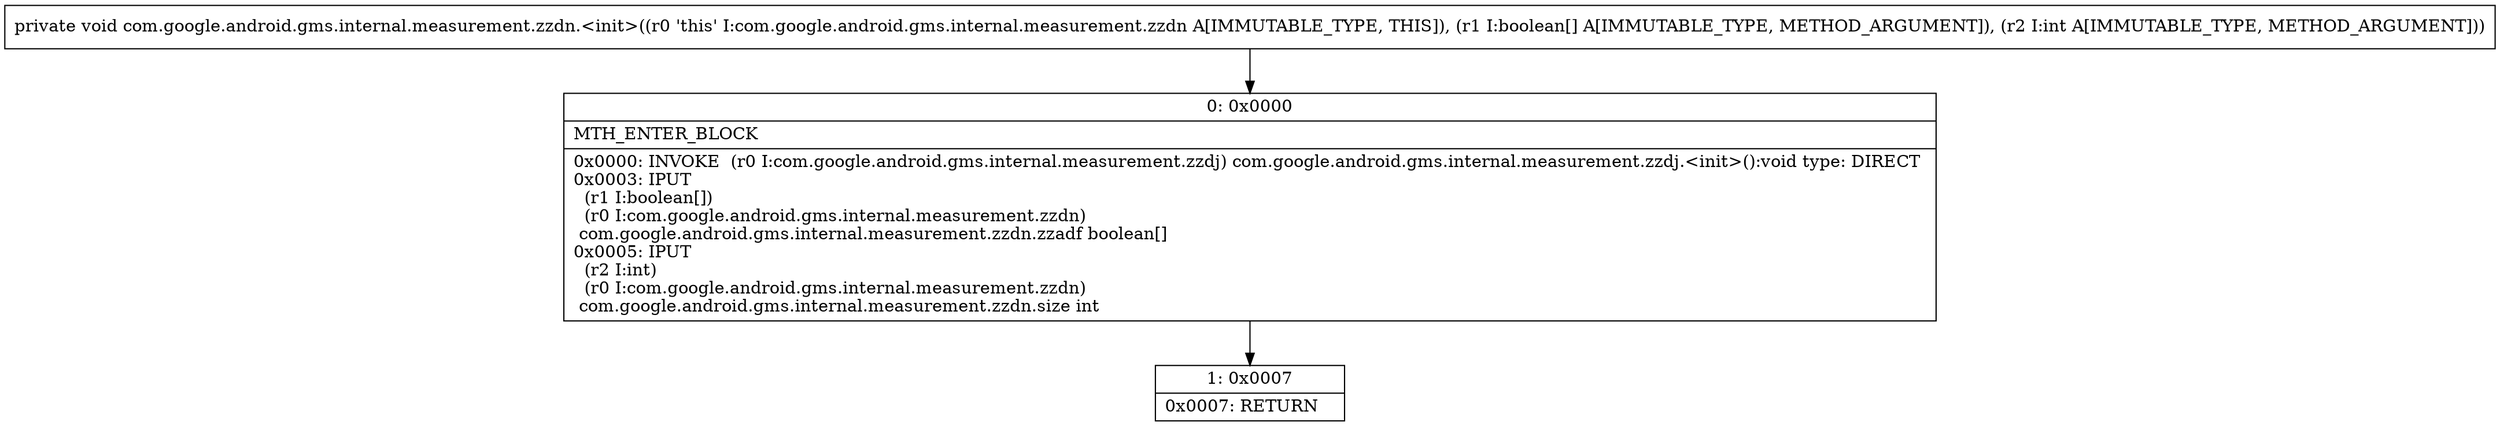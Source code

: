 digraph "CFG forcom.google.android.gms.internal.measurement.zzdn.\<init\>([ZI)V" {
Node_0 [shape=record,label="{0\:\ 0x0000|MTH_ENTER_BLOCK\l|0x0000: INVOKE  (r0 I:com.google.android.gms.internal.measurement.zzdj) com.google.android.gms.internal.measurement.zzdj.\<init\>():void type: DIRECT \l0x0003: IPUT  \l  (r1 I:boolean[])\l  (r0 I:com.google.android.gms.internal.measurement.zzdn)\l com.google.android.gms.internal.measurement.zzdn.zzadf boolean[] \l0x0005: IPUT  \l  (r2 I:int)\l  (r0 I:com.google.android.gms.internal.measurement.zzdn)\l com.google.android.gms.internal.measurement.zzdn.size int \l}"];
Node_1 [shape=record,label="{1\:\ 0x0007|0x0007: RETURN   \l}"];
MethodNode[shape=record,label="{private void com.google.android.gms.internal.measurement.zzdn.\<init\>((r0 'this' I:com.google.android.gms.internal.measurement.zzdn A[IMMUTABLE_TYPE, THIS]), (r1 I:boolean[] A[IMMUTABLE_TYPE, METHOD_ARGUMENT]), (r2 I:int A[IMMUTABLE_TYPE, METHOD_ARGUMENT])) }"];
MethodNode -> Node_0;
Node_0 -> Node_1;
}

